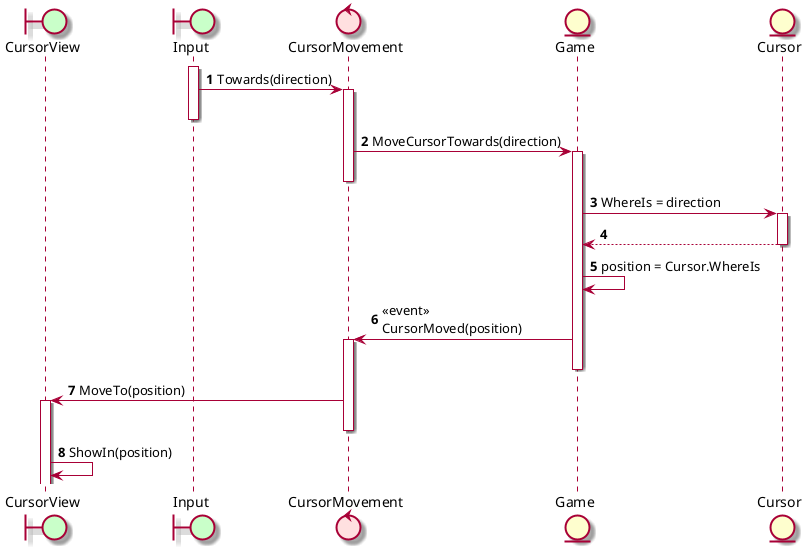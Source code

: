﻿@startuml
skin rose
autonumber
autoactivate on
boundary CursorView #technology
boundary Input #technology
control CursorMovement #implementation
entity Game
entity Cursor


activate Input
Input -> CursorMovement : Towards(direction)
deactivate Input
CursorMovement -> Game : MoveCursorTowards(direction)
deactivate CursorMovement
Game -> Cursor : WhereIs = direction
return
autoactivate off
Game -> Game : position = Cursor.WhereIs
Game -> CursorMovement : <<event>>\nCursorMoved(position)
activate CursorMovement
deactivate Game

CursorMovement -> CursorView : MoveTo(position)
activate CursorView
deactivate CursorMovement
CursorView -> CursorView : ShowIn(position)
@enduml